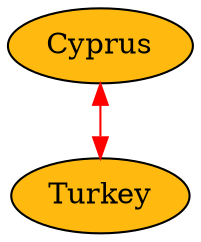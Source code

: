 digraph avoid {  Cyprus [style=filled,fillcolor=darkgoldenrod1]; Turkey [style=filled,fillcolor=darkgoldenrod1]; Cyprus->Turkey [dir=both color=red penwidth=1];}
